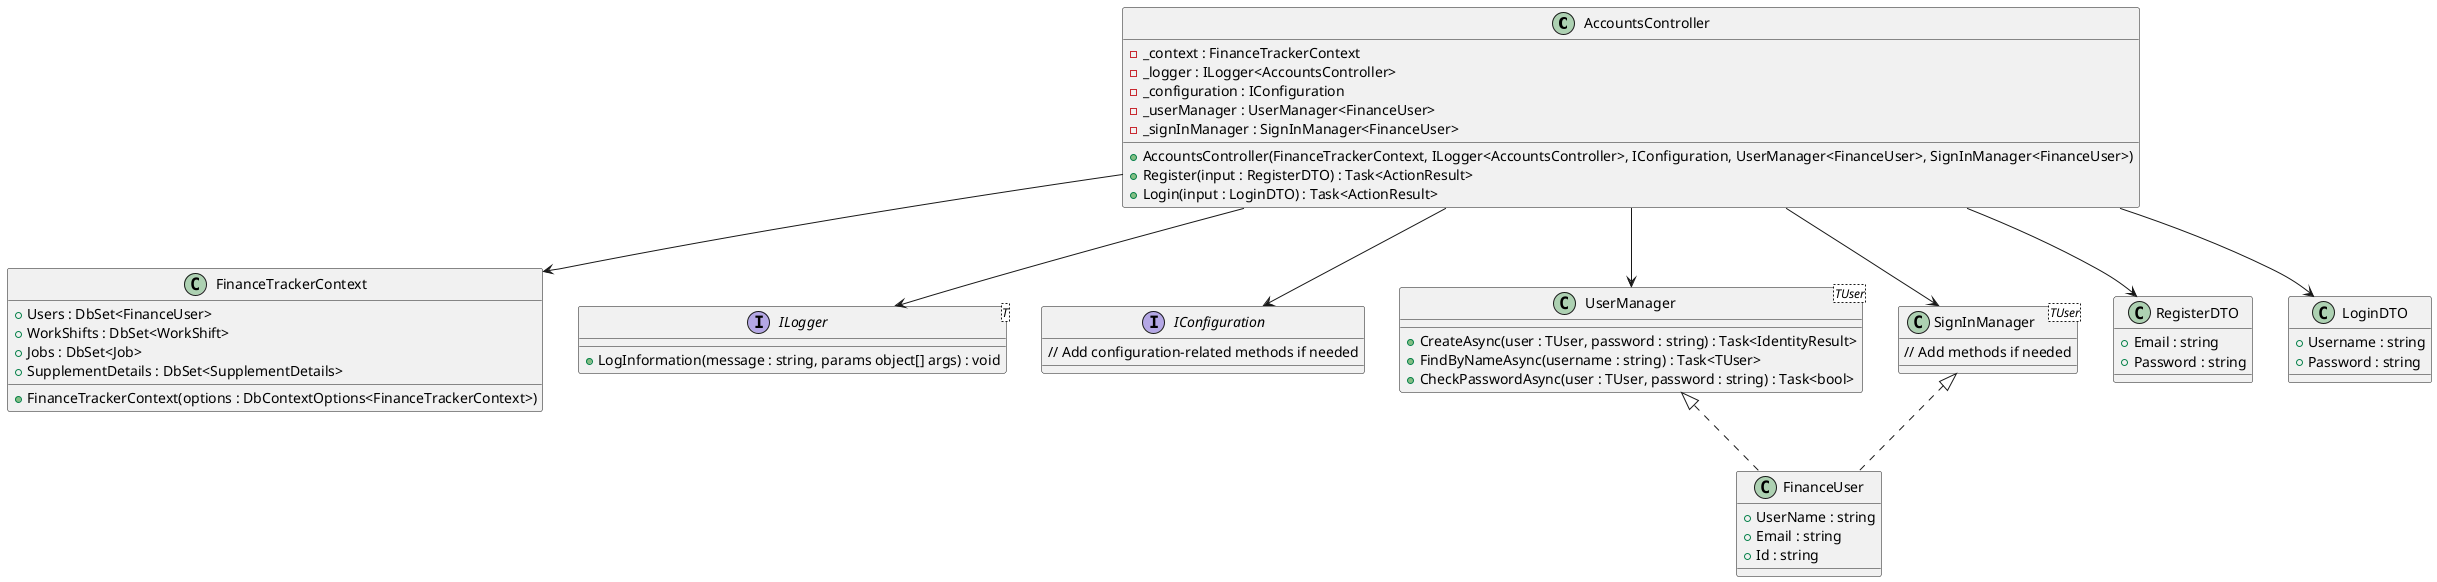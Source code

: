 @startuml
class AccountsController {
    - _context : FinanceTrackerContext
    - _logger : ILogger<AccountsController>
    - _configuration : IConfiguration
    - _userManager : UserManager<FinanceUser>
    - _signInManager : SignInManager<FinanceUser>
    + AccountsController(FinanceTrackerContext, ILogger<AccountsController>, IConfiguration, UserManager<FinanceUser>, SignInManager<FinanceUser>)
    + Register(input : RegisterDTO) : Task<ActionResult>
    + Login(input : LoginDTO) : Task<ActionResult>
}

class FinanceTrackerContext {
    + FinanceTrackerContext(options : DbContextOptions<FinanceTrackerContext>)
    + Users : DbSet<FinanceUser>
    + WorkShifts : DbSet<WorkShift>
    + Jobs : DbSet<Job>
    + SupplementDetails : DbSet<SupplementDetails>
}

interface ILogger<T> {
    + LogInformation(message : string, params object[] args) : void
}

interface IConfiguration {
    // Add configuration-related methods if needed
}

class UserManager<TUser> {
    + CreateAsync(user : TUser, password : string) : Task<IdentityResult>
    + FindByNameAsync(username : string) : Task<TUser>
    + CheckPasswordAsync(user : TUser, password : string) : Task<bool>
}

class SignInManager<TUser> {
    // Add methods if needed
}

class FinanceUser {
    + UserName : string
    + Email : string
    + Id : string
}

class RegisterDTO {
    + Email : string
    + Password : string
}

class LoginDTO {
    + Username : string
    + Password : string
}

AccountsController --> FinanceTrackerContext
AccountsController --> ILogger
AccountsController --> IConfiguration
AccountsController --> UserManager
AccountsController --> SignInManager
AccountsController --> RegisterDTO
AccountsController --> LoginDTO
UserManager <|.. FinanceUser
SignInManager <|.. FinanceUser
@enduml